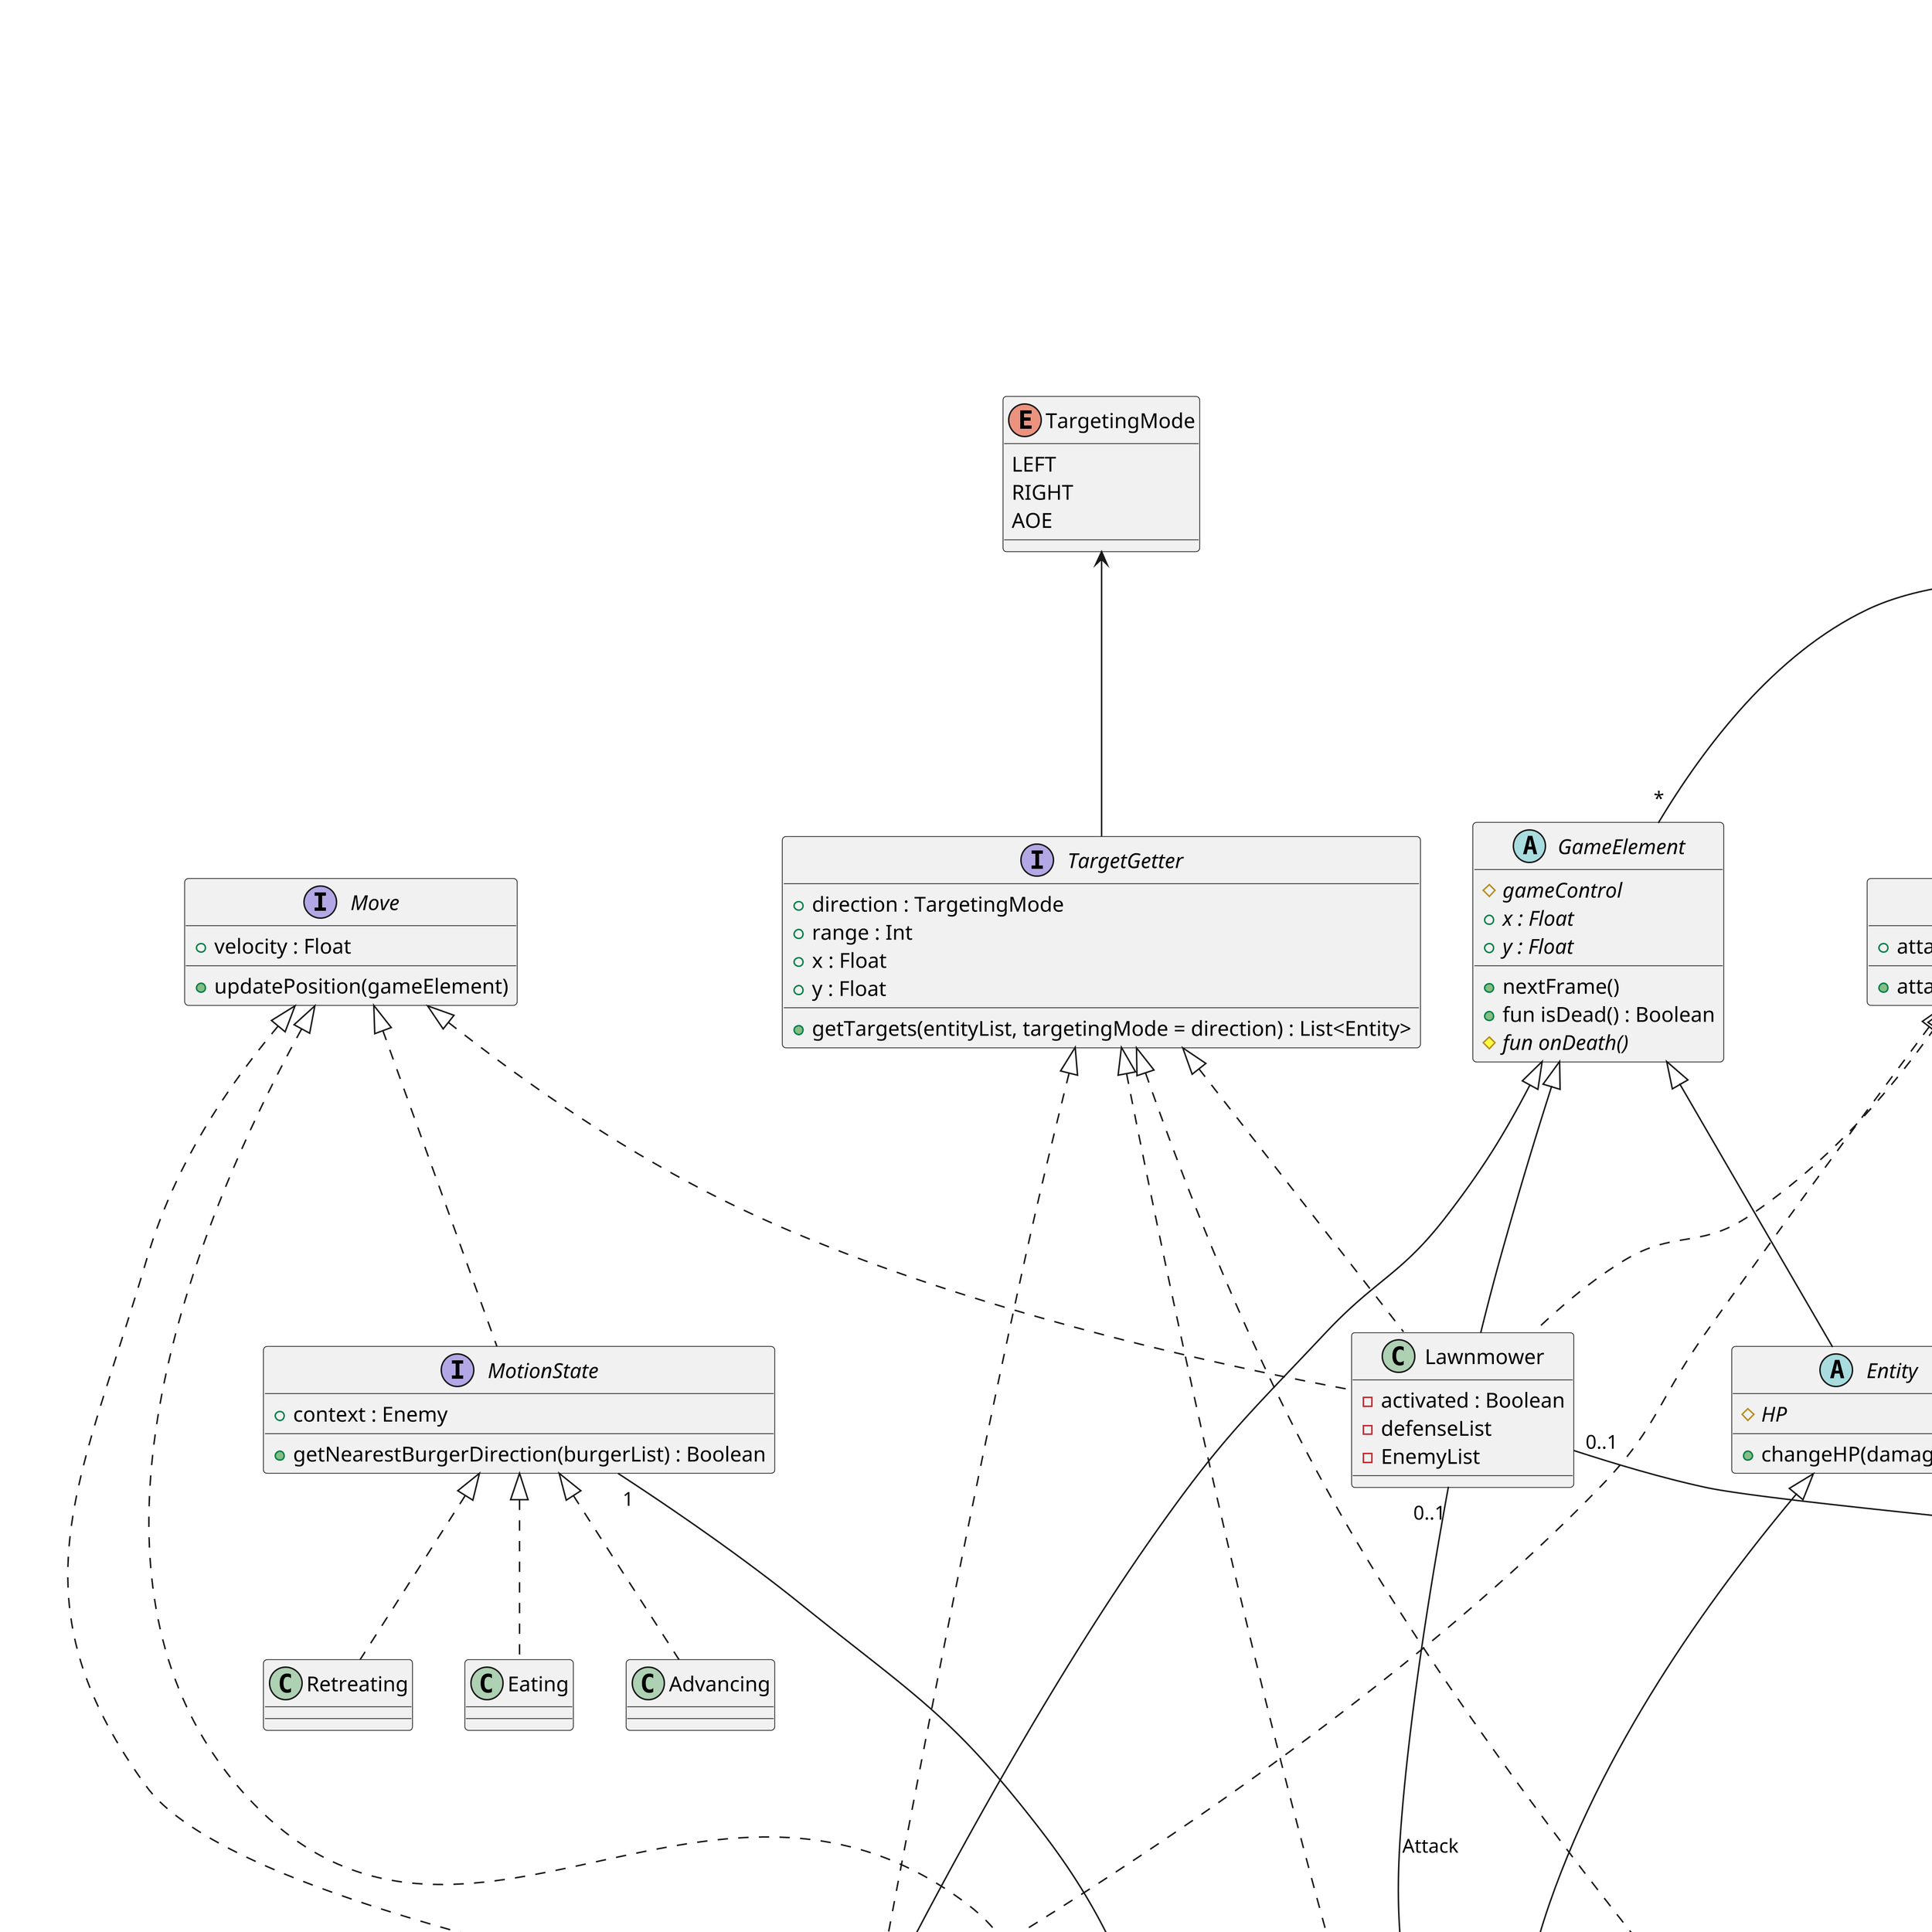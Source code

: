 
@startuml
'https://plantuml.com/class-diagram

skinparam dpi 300

class BoardButton{
+plantOnButton : Defense?
+placePlant()
}
Enemy "*" --> "*" Defense : Attack
BoardButton "1"-->"1" Defense : boost
GameControl "*"<--"1" BoardButton : checks selectedButton
together {
abstract class SelectableButton{
- changeSelectedButton()
}
SelectableButton "*" --> "1"GameControl : changes selectedButton
class ShopButton{
+price : Int
}

class ShovelButton{}

class FertilizerButton{}
}
GameControl "1" <-- "*" Fertilizer : Increments fertilizerCount
abstract class Resource<extends View>{
+{abstract} posX : Float
+{abstract} posY : Float
'+{abstract} bitmap : Bitmap
'+{abstract} sizeInPx : Int
'+resizeBitmap()
+{abstract} nextFrame()
#{abstract} handleTouch(...)
#isTouched(...)

}
class Sun{
-speedX
-speedY
+setSpeedX(speed : Int)
}
class Fertilizer{
}


Resource <|-- Fertilizer
SelectableButton <|-- ShopButton
SelectableButton <|-- ShovelButton
SelectableButton <|-- FertilizerButton
interface Observer{
+update(arg : Boolean)
}

interface Observable{
+observer: MutableList<Observer>
+remove(observer : Observer)
+ add(observer : Observer)
+ notifyObservers(arg : Boolean)
}

Observer <|.. Shooter
Observable <|.. Enemy
Observable"*" o-- "*"Observer

interface Move{
+velocity : Float
+updatePosition(gameElement)
}

Move<|.. Lawnmower
Move<|.. MotionState
Move<|.. Projectile
Move <|.. Enemy

interface MotionState{
+context : Enemy
+getNearestBurgerDirection(burgerList) : Boolean
'+ mirrorBitmap(bitmap) : Bitmap
}

MotionState <|.. Eating
MotionState <|.. Advancing
MotionState <|.. Retreating
MotionState "1" --* "1" Enemy

interface Attack{
+attackDamage : Int
+ attack(target : Entity?)
}

Attack <|.. Lawnmower
Attack <|.. Enemy
Attack <|.. ActiveDefense
Attack <|.. Projectile

enum TargetingMode{
LEFT
RIGHT
AOE
}

TargetingMode <-- TargetGetter
interface TargetGetter{
+direction : TargetingMode
+range : Int
+ x : Float
+ y : Float
+ getTargets(entityList, targetingMode = direction) : List<Entity>
}

TargetGetter <|.. Enemy
TargetGetter <|.. BurgerDefense
TargetGetter <|.. Projectile
TargetGetter <|.. Lawnmower

EntityFactory "1"--* "1" GameControl
class EntityFactory{
+createPlant(...) : Defense
+createEnemy(...) : Enemy
}
enum PlantType {
    Sunflower
    NormalPlant
    FastPlant
    KnockbackPlant
    FreezePlant
    FirePlant
    Wallnut
    BurgerDefense
}

enum EnemyType {
    NormalZombie
    ZombieSunStealer
    ConeZombie
}

PlantType <-- EntityFactory
EnemyType <-- EntityFactory

class GameControl{
'certaines fonctions pas écrites car pas utiles pour le diagramme
'+defenseList
'+enemyList
'+ProjectileList
'+MowerList
-factory : EntityFactory
+gameElementList
'Plus compact que tout mettre
+deadElementList
+selectedButton : SelectableButton
+sunCount : Int
+fertilizerCount : Int
-startGameLoop()
-startNaturalSunGeneration()
-startEnemyGeneration()
-createEnemy(...)
-update()
+createPlant(...)
+addSun()
+removeSun()
+addFertilizer()
+removeFertilizer()
+endGame()
}
GameControl"1" <- "*" Sun : Increments sunCount
GameControl "1"-[hidden]-"*" Defense
GameControl "1"-[hidden]-"*" Enemy
GameElement"*" -* "1" GameControl

abstract class GameElement{
#{abstract}gameControl
'#{abstract} context : Context
+{abstract}x : Float
+ {abstract}y : Float
+nextFrame()
+fun isDead() : Boolean
#{abstract}fun onDeath()
'+sizeInPx : Int
'+bitmap : Bitmap
'+draw(canvas : Canvas)
'+resizeBitmap(bitmap)
}

abstract class Entity{
# {abstract} HP
+changeHP(damage : Int)
}

class Lawnmower{
-activated : Boolean
-defenseList
-EnemyList
}
Lawnmower "0..1"-->"*" Enemy : Attack
Lawnmower "0..1"-->"*" Defense : Attack
abstract class ActiveDefense{
}


abstract class Enemy{
-containFertilizer : Boolean
-motionState : MotionState
-previousState : MotionState
+direction : TargetingMode
+defenseList
+burgerList
+isBurning : Boolean
+isFreezing : Boolean
+changeMotionState(MotionState)
+getAttracted(burger)
}


class NormalZombie{
+{static} generationProbability : Int
}
class ZombieSunStealer{
+{static} generationProbability : Int
-resourceList
-stealSun()
}

class ConeZombie {
+{static} generationProbability : Int
}

class BurgerDefense{
+ {static} PRICE : Int
-attractZombie(enemy)
}

BurgerDefense "*" --> "*" Enemy : Attract



class Sunflower{
+ {static} PRICE : Int
-sunCooldown : Int
-generationRadius : Float
-timer : Timer
-startSunGeneration(radius : Float)
-createSun(radius : Float)
}

class Wallnut{
+ {static} PRICE : Int
}


'class Landmine{
'+ {static} PRICE : Int
'-chargeTime : Int
'}


abstract class Defense{
+{abstract} square : BoardButton
+getBoosted()
}
together{
abstract class Projectile{
-enemyList
}
abstract class Shooter{
-timer: Timer
-startShooting()
#{abstract} shootProjectile(context : Context)
#{abstract} boostedShootProjectile(context : Context
#{abstract} shootingDelay : Int
}

class NormalProjectile{
}

class FreezingProjectile{
-freeze(target : Entity?)
}

class BurningProjectile{
-burn(target : Entity?)
}

class KnockbackProjectile{
-knockback(target : Entity?)
}
class NormalPlant{
+ {static} PRICE : Int
}

class FastPlant{
+ {static} PRICE : Int
}

class KnockbackPlant{
+ {static} PRICE : Int
}

class IcePlant{
+ {static} PRICE : Int
}
class FirePlant{
+ {static} PRICE : Int
}
}

'FreezingProjectile "1" -> "1" Enemy : freeze
'BurningProjectile "1" -> "1" Enemy : burn
'KnockbackProjectile "1" -> "1" Enemy : knockback
Shooter <|-- KnockbackPlant
Shooter <|-- FastPlant
KnockbackPlant "0..1" o-- "*" KnockbackProjectile
NormalPlant "0..1" o-- "*" NormalProjectile : Shoot
FastPlant "0..1" o-- "*" NormalProjectile
FirePlant "0..1" o-- "*" BurningProjectile
IcePlant "0..1" o-- "*" FreezingProjectile
Projectile <|-- NormalProjectile
Projectile <|-- FreezingProjectile
Projectile <|-- BurningProjectile
Projectile <|-- KnockbackProjectile
Projectile "1"-->"1" Enemy : Attack
ActiveDefense <|-- Shooter
Entity <|-- Defense

ActiveDefense "*" -- "*" Enemy : Attack
'ActiveDefense <|-- Landmine
GameElement <|-- Lawnmower
GameElement <|-- Projectile
Defense <|-- Wallnut
Defense <|-- Sunflower

Shooter <|-- IcePlant
Shooter <|-- NormalPlant
Shooter <|-- FirePlant

Enemy <|--ConeZombie
Enemy <|--ZombieSunStealer
Defense <|-- BurgerDefense
Enemy <|-- NormalZombie
GameElement <|-- Entity
Resource <|-- Sun
Defense <|-- ActiveDefense
Entity <|-- Enemy
Sunflower "0..1" -> "*" Sun
ZombieSunStealer "1" -> "*" Sun : steals sun
@enduml